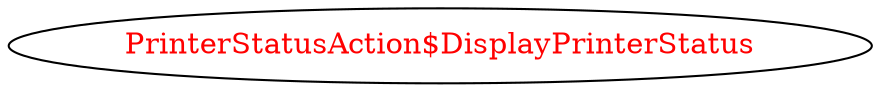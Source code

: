 digraph dependencyGraph {
 concentrate=true;
 ranksep="2.0";
 rankdir="LR"; 
 splines="ortho";
"PrinterStatusAction$DisplayPrinterStatus" [fontcolor="red"];
}